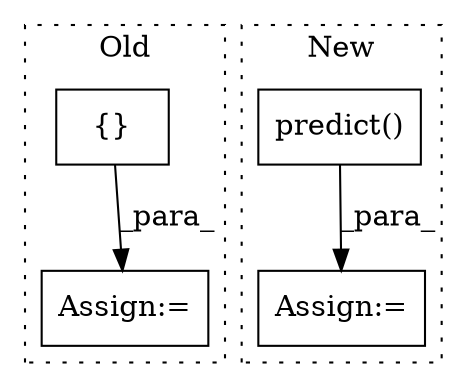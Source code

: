 digraph G {
subgraph cluster0 {
1 [label="{}" a="95" s="2305,2306" l="2,1" shape="box"];
4 [label="Assign:=" a="68" s="2302" l="3" shape="box"];
label = "Old";
style="dotted";
}
subgraph cluster1 {
2 [label="predict()" a="75" s="1232,1265" l="29,1" shape="box"];
3 [label="Assign:=" a="68" s="1229" l="3" shape="box"];
label = "New";
style="dotted";
}
1 -> 4 [label="_para_"];
2 -> 3 [label="_para_"];
}